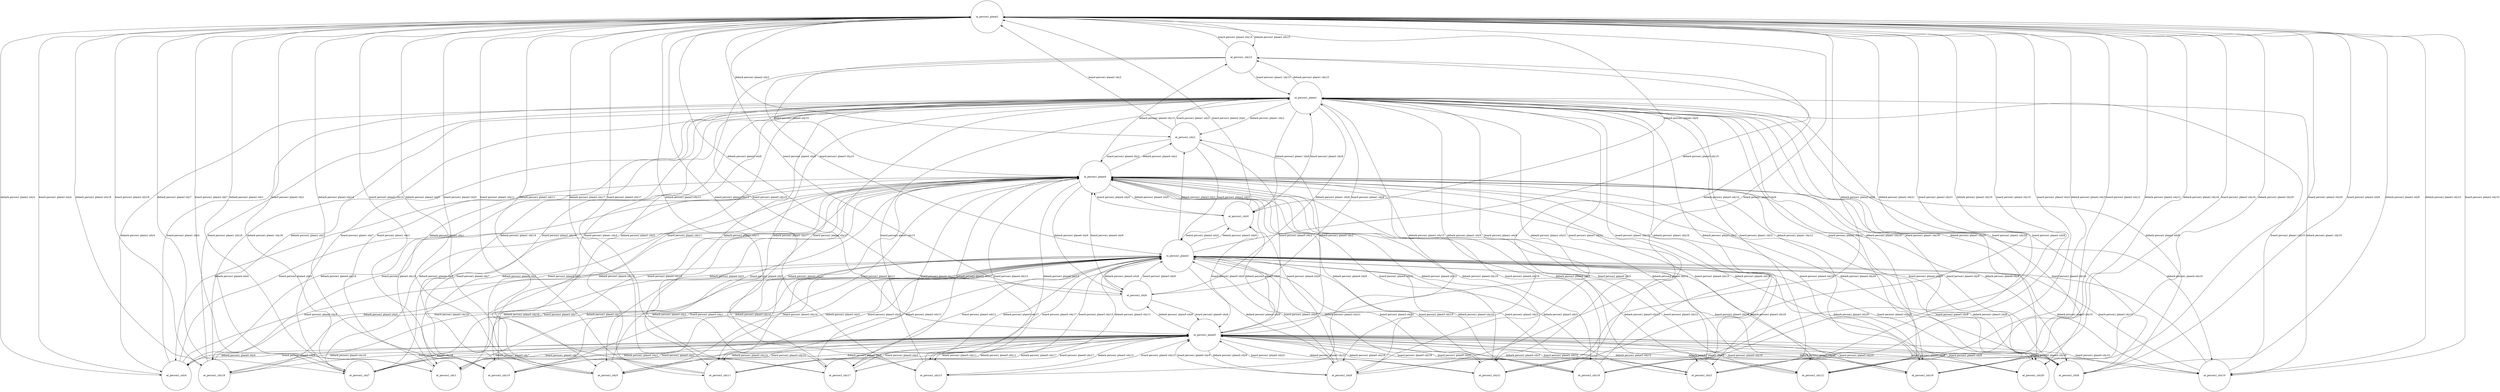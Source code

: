 digraph Tree {
	node [shape=circle, fontsize=14, color=black, fillcolor=white, fontcolor=black];
	 edge [style=solid, color=black];
in_person1_plane2 [label="in_person1_plane2"];
at_person1_city15 [label="at_person1_city15"];
at_person1_city21 [label="at_person1_city21"];
at_person1_city19 [label="at_person1_city19"];
at_person1_city13 [label="at_person1_city13"];
at_person1_city4 [label="at_person1_city4"];
at_person1_city14 [label="at_person1_city14"];
at_person1_city5 [label="at_person1_city5"];
at_person1_city9 [label="at_person1_city9"];
at_person1_city11 [label="at_person1_city11"];
at_person1_city17 [label="at_person1_city17"];
at_person1_city18 [label="at_person1_city18"];
at_person1_city7 [label="at_person1_city7"];
at_person1_city1 [label="at_person1_city1"];
at_person1_city3 [label="at_person1_city3"];
at_person1_city12 [label="at_person1_city12"];
at_person1_city8 [label="at_person1_city8"];
at_person1_city10 [label="at_person1_city10"];
at_person1_city16 [label="at_person1_city16"];
at_person1_city20 [label="at_person1_city20"];
at_person1_city6 [label="at_person1_city6"];
at_person1_city0 [label="at_person1_city0"];
at_person1_city2 [label="at_person1_city2"];
in_person1_plane5 [label="in_person1_plane5"];
in_person1_plane3 [label="in_person1_plane3"];
in_person1_plane4 [label="in_person1_plane4"];
in_person1_plane1 [label="in_person1_plane1"];
in_person1_plane2 -> at_person1_city15 [label="debark person1 plane2 city15"];
in_person1_plane2 -> at_person1_city21 [label="debark person1 plane2 city21"];
in_person1_plane2 -> at_person1_city19 [label="debark person1 plane2 city19"];
in_person1_plane2 -> at_person1_city13 [label="debark person1 plane2 city13"];
in_person1_plane2 -> at_person1_city4 [label="debark person1 plane2 city4"];
in_person1_plane2 -> at_person1_city14 [label="debark person1 plane2 city14"];
in_person1_plane2 -> at_person1_city5 [label="debark person1 plane2 city5"];
in_person1_plane2 -> at_person1_city9 [label="debark person1 plane2 city9"];
in_person1_plane2 -> at_person1_city11 [label="debark person1 plane2 city11"];
in_person1_plane2 -> at_person1_city17 [label="debark person1 plane2 city17"];
in_person1_plane2 -> at_person1_city18 [label="debark person1 plane2 city18"];
in_person1_plane2 -> at_person1_city7 [label="debark person1 plane2 city7"];
in_person1_plane2 -> at_person1_city1 [label="debark person1 plane2 city1"];
in_person1_plane2 -> at_person1_city3 [label="debark person1 plane2 city3"];
in_person1_plane2 -> at_person1_city12 [label="debark person1 plane2 city12"];
in_person1_plane2 -> at_person1_city8 [label="debark person1 plane2 city8"];
in_person1_plane2 -> at_person1_city10 [label="debark person1 plane2 city10"];
in_person1_plane2 -> at_person1_city16 [label="debark person1 plane2 city16"];
in_person1_plane2 -> at_person1_city20 [label="debark person1 plane2 city20"];
in_person1_plane2 -> at_person1_city6 [label="debark person1 plane2 city6"];
in_person1_plane2 -> at_person1_city0 [label="debark person1 plane2 city0"];
in_person1_plane2 -> at_person1_city2 [label="debark person1 plane2 city2"];
at_person1_city15 -> in_person1_plane2 [label="board person1 plane2 city15"];
at_person1_city15 -> in_person1_plane5 [label="board person1 plane5 city15"];
at_person1_city15 -> in_person1_plane3 [label="board person1 plane3 city15"];
at_person1_city15 -> in_person1_plane4 [label="board person1 plane4 city15"];
at_person1_city15 -> in_person1_plane1 [label="board person1 plane1 city15"];
at_person1_city21 -> in_person1_plane2 [label="board person1 plane2 city21"];
at_person1_city21 -> in_person1_plane5 [label="board person1 plane5 city21"];
at_person1_city21 -> in_person1_plane3 [label="board person1 plane3 city21"];
at_person1_city21 -> in_person1_plane4 [label="board person1 plane4 city21"];
at_person1_city21 -> in_person1_plane1 [label="board person1 plane1 city21"];
at_person1_city19 -> in_person1_plane2 [label="board person1 plane2 city19"];
at_person1_city19 -> in_person1_plane5 [label="board person1 plane5 city19"];
at_person1_city19 -> in_person1_plane3 [label="board person1 plane3 city19"];
at_person1_city19 -> in_person1_plane4 [label="board person1 plane4 city19"];
at_person1_city19 -> in_person1_plane1 [label="board person1 plane1 city19"];
at_person1_city13 -> in_person1_plane2 [label="board person1 plane2 city13"];
at_person1_city13 -> in_person1_plane5 [label="board person1 plane5 city13"];
at_person1_city13 -> in_person1_plane3 [label="board person1 plane3 city13"];
at_person1_city13 -> in_person1_plane4 [label="board person1 plane4 city13"];
at_person1_city13 -> in_person1_plane1 [label="board person1 plane1 city13"];
at_person1_city4 -> in_person1_plane2 [label="board person1 plane2 city4"];
at_person1_city4 -> in_person1_plane5 [label="board person1 plane5 city4"];
at_person1_city4 -> in_person1_plane3 [label="board person1 plane3 city4"];
at_person1_city4 -> in_person1_plane4 [label="board person1 plane4 city4"];
at_person1_city4 -> in_person1_plane1 [label="board person1 plane1 city4"];
in_person1_plane5 -> at_person1_city15 [label="debark person1 plane5 city15"];
in_person1_plane5 -> at_person1_city21 [label="debark person1 plane5 city21"];
in_person1_plane5 -> at_person1_city19 [label="debark person1 plane5 city19"];
in_person1_plane5 -> at_person1_city13 [label="debark person1 plane5 city13"];
in_person1_plane5 -> at_person1_city4 [label="debark person1 plane5 city4"];
in_person1_plane5 -> at_person1_city14 [label="debark person1 plane5 city14"];
in_person1_plane5 -> at_person1_city5 [label="debark person1 plane5 city5"];
in_person1_plane5 -> at_person1_city9 [label="debark person1 plane5 city9"];
in_person1_plane5 -> at_person1_city11 [label="debark person1 plane5 city11"];
in_person1_plane5 -> at_person1_city17 [label="debark person1 plane5 city17"];
in_person1_plane5 -> at_person1_city18 [label="debark person1 plane5 city18"];
in_person1_plane5 -> at_person1_city7 [label="debark person1 plane5 city7"];
in_person1_plane5 -> at_person1_city1 [label="debark person1 plane5 city1"];
in_person1_plane5 -> at_person1_city3 [label="debark person1 plane5 city3"];
in_person1_plane5 -> at_person1_city12 [label="debark person1 plane5 city12"];
in_person1_plane5 -> at_person1_city8 [label="debark person1 plane5 city8"];
in_person1_plane5 -> at_person1_city10 [label="debark person1 plane5 city10"];
in_person1_plane5 -> at_person1_city16 [label="debark person1 plane5 city16"];
in_person1_plane5 -> at_person1_city20 [label="debark person1 plane5 city20"];
in_person1_plane5 -> at_person1_city6 [label="debark person1 plane5 city6"];
in_person1_plane5 -> at_person1_city0 [label="debark person1 plane5 city0"];
in_person1_plane5 -> at_person1_city2 [label="debark person1 plane5 city2"];
at_person1_city14 -> in_person1_plane2 [label="board person1 plane2 city14"];
at_person1_city14 -> in_person1_plane5 [label="board person1 plane5 city14"];
at_person1_city14 -> in_person1_plane3 [label="board person1 plane3 city14"];
at_person1_city14 -> in_person1_plane4 [label="board person1 plane4 city14"];
at_person1_city14 -> in_person1_plane1 [label="board person1 plane1 city14"];
in_person1_plane3 -> at_person1_city15 [label="debark person1 plane3 city15"];
in_person1_plane3 -> at_person1_city21 [label="debark person1 plane3 city21"];
in_person1_plane3 -> at_person1_city19 [label="debark person1 plane3 city19"];
in_person1_plane3 -> at_person1_city13 [label="debark person1 plane3 city13"];
in_person1_plane3 -> at_person1_city4 [label="debark person1 plane3 city4"];
in_person1_plane3 -> at_person1_city14 [label="debark person1 plane3 city14"];
in_person1_plane3 -> at_person1_city5 [label="debark person1 plane3 city5"];
in_person1_plane3 -> at_person1_city9 [label="debark person1 plane3 city9"];
in_person1_plane3 -> at_person1_city11 [label="debark person1 plane3 city11"];
in_person1_plane3 -> at_person1_city17 [label="debark person1 plane3 city17"];
in_person1_plane3 -> at_person1_city18 [label="debark person1 plane3 city18"];
in_person1_plane3 -> at_person1_city7 [label="debark person1 plane3 city7"];
in_person1_plane3 -> at_person1_city1 [label="debark person1 plane3 city1"];
in_person1_plane3 -> at_person1_city3 [label="debark person1 plane3 city3"];
in_person1_plane3 -> at_person1_city12 [label="debark person1 plane3 city12"];
in_person1_plane3 -> at_person1_city8 [label="debark person1 plane3 city8"];
in_person1_plane3 -> at_person1_city10 [label="debark person1 plane3 city10"];
in_person1_plane3 -> at_person1_city16 [label="debark person1 plane3 city16"];
in_person1_plane3 -> at_person1_city20 [label="debark person1 plane3 city20"];
in_person1_plane3 -> at_person1_city6 [label="debark person1 plane3 city6"];
in_person1_plane3 -> at_person1_city0 [label="debark person1 plane3 city0"];
in_person1_plane3 -> at_person1_city2 [label="debark person1 plane3 city2"];
at_person1_city5 -> in_person1_plane2 [label="board person1 plane2 city5"];
at_person1_city5 -> in_person1_plane5 [label="board person1 plane5 city5"];
at_person1_city5 -> in_person1_plane3 [label="board person1 plane3 city5"];
at_person1_city5 -> in_person1_plane4 [label="board person1 plane4 city5"];
at_person1_city5 -> in_person1_plane1 [label="board person1 plane1 city5"];
in_person1_plane4 -> at_person1_city15 [label="debark person1 plane4 city15"];
in_person1_plane4 -> at_person1_city21 [label="debark person1 plane4 city21"];
in_person1_plane4 -> at_person1_city19 [label="debark person1 plane4 city19"];
in_person1_plane4 -> at_person1_city13 [label="debark person1 plane4 city13"];
in_person1_plane4 -> at_person1_city4 [label="debark person1 plane4 city4"];
in_person1_plane4 -> at_person1_city14 [label="debark person1 plane4 city14"];
in_person1_plane4 -> at_person1_city5 [label="debark person1 plane4 city5"];
in_person1_plane4 -> at_person1_city9 [label="debark person1 plane4 city9"];
in_person1_plane4 -> at_person1_city11 [label="debark person1 plane4 city11"];
in_person1_plane4 -> at_person1_city17 [label="debark person1 plane4 city17"];
in_person1_plane4 -> at_person1_city18 [label="debark person1 plane4 city18"];
in_person1_plane4 -> at_person1_city7 [label="debark person1 plane4 city7"];
in_person1_plane4 -> at_person1_city1 [label="debark person1 plane4 city1"];
in_person1_plane4 -> at_person1_city3 [label="debark person1 plane4 city3"];
in_person1_plane4 -> at_person1_city12 [label="debark person1 plane4 city12"];
in_person1_plane4 -> at_person1_city8 [label="debark person1 plane4 city8"];
in_person1_plane4 -> at_person1_city10 [label="debark person1 plane4 city10"];
in_person1_plane4 -> at_person1_city16 [label="debark person1 plane4 city16"];
in_person1_plane4 -> at_person1_city20 [label="debark person1 plane4 city20"];
in_person1_plane4 -> at_person1_city6 [label="debark person1 plane4 city6"];
in_person1_plane4 -> at_person1_city0 [label="debark person1 plane4 city0"];
in_person1_plane4 -> at_person1_city2 [label="debark person1 plane4 city2"];
at_person1_city9 -> in_person1_plane2 [label="board person1 plane2 city9"];
at_person1_city9 -> in_person1_plane5 [label="board person1 plane5 city9"];
at_person1_city9 -> in_person1_plane3 [label="board person1 plane3 city9"];
at_person1_city9 -> in_person1_plane4 [label="board person1 plane4 city9"];
at_person1_city9 -> in_person1_plane1 [label="board person1 plane1 city9"];
at_person1_city11 -> in_person1_plane2 [label="board person1 plane2 city11"];
at_person1_city11 -> in_person1_plane5 [label="board person1 plane5 city11"];
at_person1_city11 -> in_person1_plane3 [label="board person1 plane3 city11"];
at_person1_city11 -> in_person1_plane4 [label="board person1 plane4 city11"];
at_person1_city11 -> in_person1_plane1 [label="board person1 plane1 city11"];
at_person1_city17 -> in_person1_plane2 [label="board person1 plane2 city17"];
at_person1_city17 -> in_person1_plane5 [label="board person1 plane5 city17"];
at_person1_city17 -> in_person1_plane3 [label="board person1 plane3 city17"];
at_person1_city17 -> in_person1_plane4 [label="board person1 plane4 city17"];
at_person1_city17 -> in_person1_plane1 [label="board person1 plane1 city17"];
at_person1_city18 -> in_person1_plane2 [label="board person1 plane2 city18"];
at_person1_city18 -> in_person1_plane5 [label="board person1 plane5 city18"];
at_person1_city18 -> in_person1_plane3 [label="board person1 plane3 city18"];
at_person1_city18 -> in_person1_plane4 [label="board person1 plane4 city18"];
at_person1_city18 -> in_person1_plane1 [label="board person1 plane1 city18"];
at_person1_city7 -> in_person1_plane2 [label="board person1 plane2 city7"];
at_person1_city7 -> in_person1_plane5 [label="board person1 plane5 city7"];
at_person1_city7 -> in_person1_plane3 [label="board person1 plane3 city7"];
at_person1_city7 -> in_person1_plane4 [label="board person1 plane4 city7"];
at_person1_city7 -> in_person1_plane1 [label="board person1 plane1 city7"];
at_person1_city1 -> in_person1_plane2 [label="board person1 plane2 city1"];
at_person1_city1 -> in_person1_plane5 [label="board person1 plane5 city1"];
at_person1_city1 -> in_person1_plane3 [label="board person1 plane3 city1"];
at_person1_city1 -> in_person1_plane4 [label="board person1 plane4 city1"];
at_person1_city1 -> in_person1_plane1 [label="board person1 plane1 city1"];
at_person1_city3 -> in_person1_plane2 [label="board person1 plane2 city3"];
at_person1_city3 -> in_person1_plane5 [label="board person1 plane5 city3"];
at_person1_city3 -> in_person1_plane3 [label="board person1 plane3 city3"];
at_person1_city3 -> in_person1_plane4 [label="board person1 plane4 city3"];
at_person1_city3 -> in_person1_plane1 [label="board person1 plane1 city3"];
at_person1_city12 -> in_person1_plane2 [label="board person1 plane2 city12"];
at_person1_city12 -> in_person1_plane5 [label="board person1 plane5 city12"];
at_person1_city12 -> in_person1_plane3 [label="board person1 plane3 city12"];
at_person1_city12 -> in_person1_plane4 [label="board person1 plane4 city12"];
at_person1_city12 -> in_person1_plane1 [label="board person1 plane1 city12"];
at_person1_city8 -> in_person1_plane2 [label="board person1 plane2 city8"];
at_person1_city8 -> in_person1_plane5 [label="board person1 plane5 city8"];
at_person1_city8 -> in_person1_plane3 [label="board person1 plane3 city8"];
at_person1_city8 -> in_person1_plane4 [label="board person1 plane4 city8"];
at_person1_city8 -> in_person1_plane1 [label="board person1 plane1 city8"];
in_person1_plane1 -> at_person1_city15 [label="debark person1 plane1 city15"];
in_person1_plane1 -> at_person1_city21 [label="debark person1 plane1 city21"];
in_person1_plane1 -> at_person1_city19 [label="debark person1 plane1 city19"];
in_person1_plane1 -> at_person1_city13 [label="debark person1 plane1 city13"];
in_person1_plane1 -> at_person1_city4 [label="debark person1 plane1 city4"];
in_person1_plane1 -> at_person1_city14 [label="debark person1 plane1 city14"];
in_person1_plane1 -> at_person1_city5 [label="debark person1 plane1 city5"];
in_person1_plane1 -> at_person1_city9 [label="debark person1 plane1 city9"];
in_person1_plane1 -> at_person1_city11 [label="debark person1 plane1 city11"];
in_person1_plane1 -> at_person1_city17 [label="debark person1 plane1 city17"];
in_person1_plane1 -> at_person1_city18 [label="debark person1 plane1 city18"];
in_person1_plane1 -> at_person1_city7 [label="debark person1 plane1 city7"];
in_person1_plane1 -> at_person1_city1 [label="debark person1 plane1 city1"];
in_person1_plane1 -> at_person1_city3 [label="debark person1 plane1 city3"];
in_person1_plane1 -> at_person1_city12 [label="debark person1 plane1 city12"];
in_person1_plane1 -> at_person1_city8 [label="debark person1 plane1 city8"];
in_person1_plane1 -> at_person1_city10 [label="debark person1 plane1 city10"];
in_person1_plane1 -> at_person1_city16 [label="debark person1 plane1 city16"];
in_person1_plane1 -> at_person1_city20 [label="debark person1 plane1 city20"];
in_person1_plane1 -> at_person1_city6 [label="debark person1 plane1 city6"];
in_person1_plane1 -> at_person1_city0 [label="debark person1 plane1 city0"];
in_person1_plane1 -> at_person1_city2 [label="debark person1 plane1 city2"];
at_person1_city10 -> in_person1_plane2 [label="board person1 plane2 city10"];
at_person1_city10 -> in_person1_plane5 [label="board person1 plane5 city10"];
at_person1_city10 -> in_person1_plane3 [label="board person1 plane3 city10"];
at_person1_city10 -> in_person1_plane4 [label="board person1 plane4 city10"];
at_person1_city10 -> in_person1_plane1 [label="board person1 plane1 city10"];
at_person1_city16 -> in_person1_plane2 [label="board person1 plane2 city16"];
at_person1_city16 -> in_person1_plane5 [label="board person1 plane5 city16"];
at_person1_city16 -> in_person1_plane3 [label="board person1 plane3 city16"];
at_person1_city16 -> in_person1_plane4 [label="board person1 plane4 city16"];
at_person1_city16 -> in_person1_plane1 [label="board person1 plane1 city16"];
at_person1_city20 -> in_person1_plane2 [label="board person1 plane2 city20"];
at_person1_city20 -> in_person1_plane5 [label="board person1 plane5 city20"];
at_person1_city20 -> in_person1_plane3 [label="board person1 plane3 city20"];
at_person1_city20 -> in_person1_plane4 [label="board person1 plane4 city20"];
at_person1_city20 -> in_person1_plane1 [label="board person1 plane1 city20"];
at_person1_city6 -> in_person1_plane2 [label="board person1 plane2 city6"];
at_person1_city6 -> in_person1_plane5 [label="board person1 plane5 city6"];
at_person1_city6 -> in_person1_plane3 [label="board person1 plane3 city6"];
at_person1_city6 -> in_person1_plane4 [label="board person1 plane4 city6"];
at_person1_city6 -> in_person1_plane1 [label="board person1 plane1 city6"];
at_person1_city0 -> in_person1_plane2 [label="board person1 plane2 city0"];
at_person1_city0 -> in_person1_plane5 [label="board person1 plane5 city0"];
at_person1_city0 -> in_person1_plane3 [label="board person1 plane3 city0"];
at_person1_city0 -> in_person1_plane4 [label="board person1 plane4 city0"];
at_person1_city0 -> in_person1_plane1 [label="board person1 plane1 city0"];
at_person1_city2 -> in_person1_plane2 [label="board person1 plane2 city2"];
at_person1_city2 -> in_person1_plane5 [label="board person1 plane5 city2"];
at_person1_city2 -> in_person1_plane3 [label="board person1 plane3 city2"];
at_person1_city2 -> in_person1_plane4 [label="board person1 plane4 city2"];
at_person1_city2 -> in_person1_plane1 [label="board person1 plane1 city2"];
}

